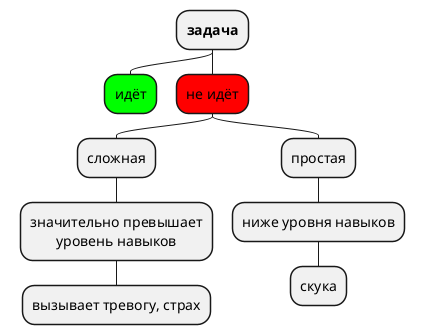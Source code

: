 @startmindmap
'https://plantuml.com/mindmap-diagram
top to bottom direction
skinparam wrapWidth 200
skinparam defaulttextalignment center
* **задача**
**[#lime] идёт
**[#red] не идёт
*** сложная
**** значительно превышает уровень навыков
***** вызывает тревогу, страх
*** простая
**** ниже уровня навыков
***** скука

@endmindmap
